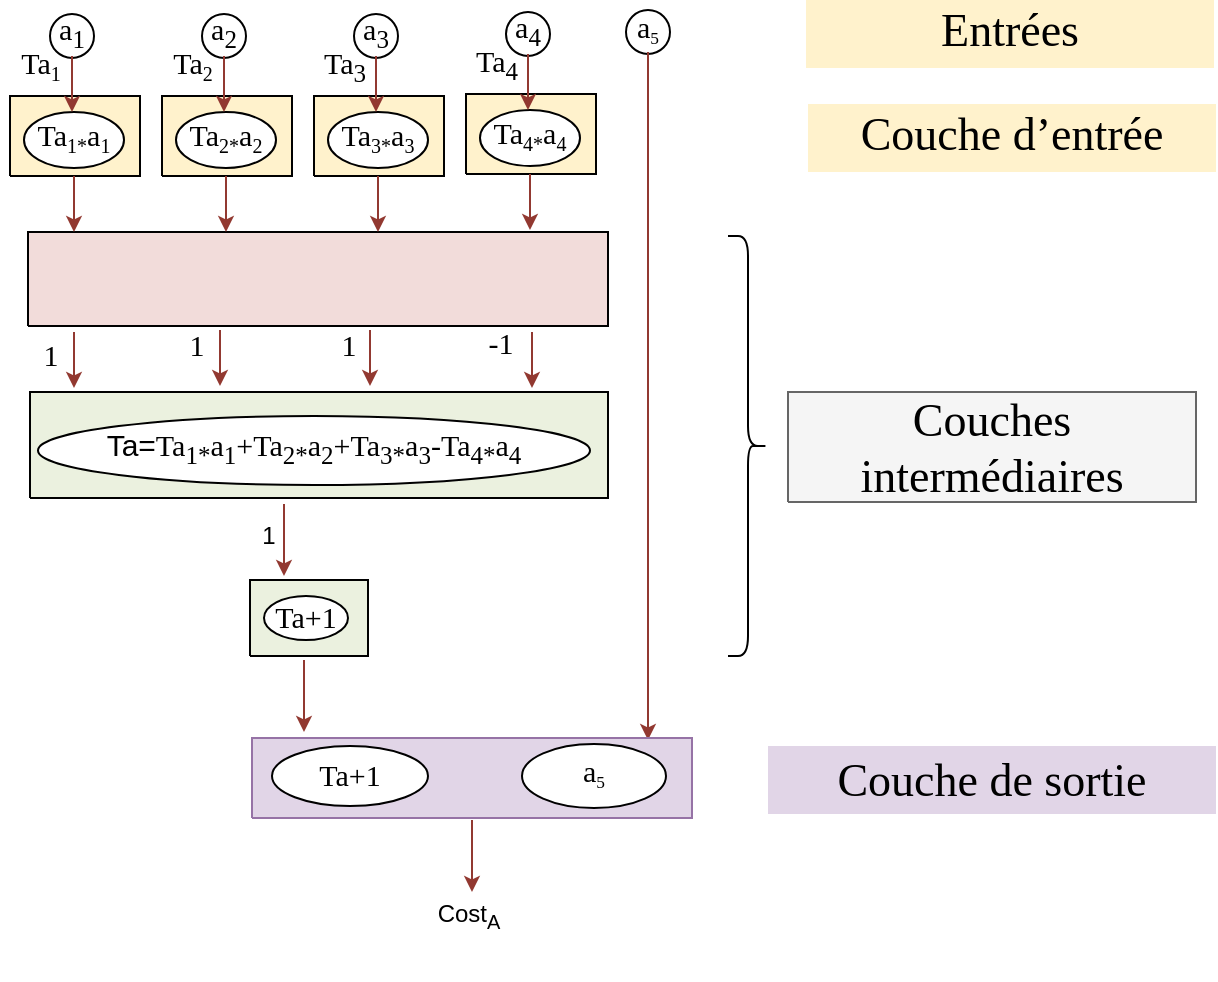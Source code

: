 <mxfile version="21.3.7" type="device">
  <diagram id="mfAIZObuWb4pPo2fC57u" name="Page-1">
    <mxGraphModel dx="2021" dy="734" grid="1" gridSize="10" guides="1" tooltips="1" connect="1" arrows="1" fold="1" page="1" pageScale="1" pageWidth="827" pageHeight="1169" math="0" shadow="0">
      <root>
        <mxCell id="0" />
        <mxCell id="1" parent="0" />
        <mxCell id="mNSO4RlF-kOP6vkyRG6A-1" style="vsdxID=197;fillColor=#EBF1DF;gradientColor=none;shape=stencil(nZBLDoAgDERP0z3SIyjew0SURgSD+Lu9kMZoXLhwN9O+tukAlrNpJg1SzDH4QW/URgNYgZTkjA4UkwJUgGXng+6DX1zLfmoymdXo17xh5zmRJ6Q42BWCfc2oJfdAr+Yv+AP9Cb7OJ3H/2JG1HNGz/84klThPVCc=);strokeColor=#000000;labelBackgroundColor=none;rounded=0;html=1;whiteSpace=wrap;" parent="1" vertex="1">
          <mxGeometry x="-29" y="878" width="289" height="53" as="geometry" />
        </mxCell>
        <mxCell id="mNSO4RlF-kOP6vkyRG6A-3" style="vsdxID=93;fillColor=#f2dcda;gradientColor=none;shape=stencil(nZBLDoAgDERP0z3SIyjew0SURgSD+Lu9kMZoXLhwN9O+tukAlrNpJg1SzDH4QW/URgNYgZTkjA4UkwJUgGXng+6DX1zLfmoymdXo17xh5zmRJ6Q42BWCfc2oJfdAr+Yv+AP9Cb7OJ3H/2JG1HNGz/84klThPVCc=);strokeColor=#000000;labelBackgroundColor=none;rounded=0;html=1;whiteSpace=wrap;" parent="1" vertex="1">
          <mxGeometry x="-30" y="798" width="290" height="47" as="geometry" />
        </mxCell>
        <mxCell id="mNSO4RlF-kOP6vkyRG6A-4" style="vsdxID=247;edgeStyle=none;startArrow=none;endArrow=classic;startSize=5;endSize=5;strokeColor=#923931;spacingTop=0;spacingBottom=0;spacingLeft=0;spacingRight=0;verticalAlign=middle;html=1;labelBackgroundColor=#ffffff;rounded=0;" parent="1" edge="1">
          <mxGeometry relative="1" as="geometry">
            <Array as="points" />
            <mxPoint x="98" y="934" as="sourcePoint" />
            <mxPoint x="98" y="970" as="targetPoint" />
          </mxGeometry>
        </mxCell>
        <mxCell id="mNSO4RlF-kOP6vkyRG6A-5" value="&lt;p style=&quot;margin: 0px ; text-indent: 0px ; direction: ltr ; font-size: 14px&quot;&gt;&lt;/p&gt;&lt;font style=&quot;font-size: 15px&quot;&gt;Ta=&lt;span style=&quot;font-family: &amp;#34;cambria math&amp;#34;&quot;&gt;Ta&lt;/span&gt;&lt;sub style=&quot;font-family: &amp;#34;cambria math&amp;#34;&quot;&gt;1&lt;/sub&gt;&lt;sub style=&quot;letter-spacing: 0px ; font-family: &amp;#34;cambria math&amp;#34;&quot;&gt;*&lt;/sub&gt;&lt;span style=&quot;letter-spacing: 0px ; font-family: &amp;#34;cambria math&amp;#34;&quot;&gt;a&lt;/span&gt;&lt;sub style=&quot;letter-spacing: 0px ; font-family: &amp;#34;cambria math&amp;#34;&quot;&gt;1&lt;/sub&gt;&lt;span style=&quot;letter-spacing: 0px ; font-family: &amp;#34;cambria math&amp;#34;&quot;&gt;+&lt;/span&gt;&lt;span style=&quot;font-family: &amp;#34;cambria math&amp;#34;&quot;&gt;Ta&lt;/span&gt;&lt;sub style=&quot;font-family: &amp;#34;cambria math&amp;#34;&quot;&gt;2&lt;/sub&gt;&lt;sub style=&quot;letter-spacing: 0px ; font-family: &amp;#34;cambria math&amp;#34;&quot;&gt;*&lt;/sub&gt;&lt;span style=&quot;letter-spacing: 0px ; font-family: &amp;#34;cambria math&amp;#34;&quot;&gt;a&lt;/span&gt;&lt;sub style=&quot;letter-spacing: 0px ; font-family: &amp;#34;cambria math&amp;#34;&quot;&gt;2&lt;/sub&gt;&lt;span style=&quot;letter-spacing: 0px ; font-family: &amp;#34;cambria math&amp;#34;&quot;&gt;+&lt;/span&gt;&lt;span style=&quot;font-family: &amp;#34;cambria math&amp;#34;&quot;&gt;Ta&lt;/span&gt;&lt;sub style=&quot;font-family: &amp;#34;cambria math&amp;#34;&quot;&gt;3&lt;/sub&gt;&lt;sub style=&quot;letter-spacing: 0px ; font-family: &amp;#34;cambria math&amp;#34;&quot;&gt;*&lt;/sub&gt;&lt;span style=&quot;letter-spacing: 0px ; font-family: &amp;#34;cambria math&amp;#34;&quot;&gt;a&lt;/span&gt;&lt;sub style=&quot;letter-spacing: 0px ; font-family: &amp;#34;cambria math&amp;#34;&quot;&gt;3&lt;/sub&gt;&lt;span style=&quot;letter-spacing: 0px ; font-family: &amp;#34;cambria math&amp;#34;&quot;&gt;-&lt;/span&gt;&lt;span style=&quot;font-family: &amp;#34;cambria math&amp;#34;&quot;&gt;Ta&lt;/span&gt;&lt;sub style=&quot;font-family: &amp;#34;cambria math&amp;#34;&quot;&gt;4&lt;/sub&gt;&lt;sub style=&quot;letter-spacing: 0px ; font-family: &amp;#34;cambria math&amp;#34;&quot;&gt;*&lt;/sub&gt;&lt;span style=&quot;letter-spacing: 0px ; font-family: &amp;#34;cambria math&amp;#34;&quot;&gt;a&lt;/span&gt;&lt;sub style=&quot;letter-spacing: 0px ; font-family: &amp;#34;cambria math&amp;#34;&quot;&gt;4&lt;/sub&gt;&lt;br&gt;&lt;/font&gt;" style="verticalAlign=middle;align=center;vsdxID=71;shape=stencil(vVHLDsIgEPwajiQI6RfU+h8bu22JCGRB2/69kG1iazx58DazM/vIjjBtmiCi0CplCjecbZ8nYc5Ca+snJJsLEqYTph0C4Ujh4XvmEaqzont41gkL96naodXKrGF6YSfQtUi0OXXDVlqPfJNP6usotUhYbJIUMmQb/GGrAxpRljVycDBuc1hKM2LclX8/7H9nFfB+82Cd45T2+mcspcSRmu4F);spacingTop=-3;spacingBottom=-1;spacingLeft=-3;spacingRight=-3;labelBackgroundColor=none;rounded=0;html=1;whiteSpace=wrap;" parent="1" vertex="1">
          <mxGeometry x="-25" y="890" width="276" height="34.5" as="geometry" />
        </mxCell>
        <mxCell id="mNSO4RlF-kOP6vkyRG6A-7" value="&lt;font style=&quot;font-family: calibri; color: rgb(0, 0, 0); direction: ltr; letter-spacing: 0px; line-height: 120%; opacity: 1;&quot;&gt;&lt;font style=&quot;font-size: 23px;&quot;&gt;Couche d’entrée&lt;/font&gt;&lt;br&gt;&lt;/font&gt;" style="verticalAlign=middle;align=center;vsdxID=192;fillColor=#FFF2CC;gradientColor=none;shape=stencil(nZBLDoAgDERP0z3SIyjew0SURgSD+Lu9kMZoXLhwN9O+tukAlrNpJg1SzDH4QW/URgNYgZTkjA4UkwJUgGXng+6DX1zLfmoymdXo17xh5zmRJ6Q42BWCfc2oJfdAr+Yv+AP9Cb7OJ3H/2JG1HNGz/84klThPVCc=);strokeColor=none;labelBackgroundColor=none;rounded=0;html=1;whiteSpace=wrap;" parent="1" vertex="1">
          <mxGeometry x="360" y="734" width="204" height="34" as="geometry" />
        </mxCell>
        <mxCell id="mNSO4RlF-kOP6vkyRG6A-11" style="vsdxID=85;fillColor=#fff2cc;gradientColor=none;shape=stencil(nZBLDoAgDERP0z3SIyjew0SURgSD+Lu9kMZoXLhwN9O+tukAlrNpJg1SzDH4QW/URgNYgZTkjA4UkwJUgGXng+6DX1zLfmoymdXo17xh5zmRJ6Q42BWCfc2oJfdAr+Yv+AP9Cb7OJ3H/2JG1HNGz/84klThPVCc=);strokeColor=#000000;labelBackgroundColor=none;rounded=0;html=1;whiteSpace=wrap;" parent="1" vertex="1">
          <mxGeometry x="-39" y="730" width="65" height="40" as="geometry" />
        </mxCell>
        <mxCell id="mNSO4RlF-kOP6vkyRG6A-12" style="vsdxID=102;edgeStyle=none;startArrow=none;endArrow=classic;startSize=5;endSize=5;strokeColor=#923931;spacingTop=0;spacingBottom=0;spacingLeft=0;spacingRight=0;verticalAlign=middle;html=1;labelBackgroundColor=#ffffff;rounded=0;" parent="1" edge="1">
          <mxGeometry relative="1" as="geometry">
            <Array as="points" />
            <mxPoint x="-7" y="770" as="sourcePoint" />
            <mxPoint x="-7" y="798" as="targetPoint" />
          </mxGeometry>
        </mxCell>
        <mxCell id="mNSO4RlF-kOP6vkyRG6A-13" value="&lt;span style=&quot;font-family: &amp;#34;cambria math&amp;#34; ; font-size: 15px&quot;&gt;Ta&lt;/span&gt;&lt;sub style=&quot;font-family: &amp;#34;cambria math&amp;#34;&quot;&gt;1&lt;/sub&gt;&lt;sub style=&quot;font-family: &amp;#34;cambria math&amp;#34; ; letter-spacing: 0px&quot;&gt;*&lt;/sub&gt;&lt;span style=&quot;font-family: &amp;#34;cambria math&amp;#34; ; font-size: 15px ; letter-spacing: 0px&quot;&gt;a&lt;/span&gt;&lt;sub style=&quot;font-family: &amp;#34;cambria math&amp;#34; ; letter-spacing: 0px&quot;&gt;1&lt;/sub&gt;&lt;sub style=&quot;font-family: &amp;#34;cambria math&amp;#34;&quot;&gt;&lt;br&gt;&lt;/sub&gt;" style="verticalAlign=middle;align=center;vsdxID=66;fillColor=#FFFFFF;gradientColor=none;shape=stencil(vVHLDsIgEPwajiQI6RfU+h8bu22JCGRB2/69kG1iazx58DazM/vIjjBtmiCi0CplCjecbZ8nYc5Ca+snJJsLEqYTph0C4Ujh4XvmEaqzont41gkL96naodXKrGF6YSfQtUi0OXXDVlqPfJNP6usotUhYbJIUMmQb/GGrAxpRljVycDBuc1hKM2LclX8/7H9nFfB+82Cd45T2+mcspcSRmu4F);spacingTop=-3;spacingBottom=-1;spacingLeft=-3;spacingRight=-3;labelBackgroundColor=none;rounded=0;html=1;whiteSpace=wrap;" parent="1" vertex="1">
          <mxGeometry x="-32" y="738" width="50" height="28" as="geometry" />
        </mxCell>
        <mxCell id="mNSO4RlF-kOP6vkyRG6A-14" value="&lt;p style=&quot;margin-left: 0 ; margin-right: 0 ; margin-top: 0px ; margin-bottom: 0px ; text-indent: 0 ; direction: ltr&quot;&gt;&lt;font style=&quot;font-family: &amp;#34;cambria math&amp;#34; ; color: rgb(0 , 0 , 0) ; direction: ltr ; letter-spacing: 0px ; line-height: 120% ; opacity: 1 ; font-size: 15px&quot;&gt;a&lt;sub&gt;1&lt;/sub&gt;&lt;/font&gt;&lt;/p&gt;" style="verticalAlign=middle;align=center;vsdxID=66;fillColor=#FFFFFF;gradientColor=none;shape=stencil(vVHLDsIgEPwajiQI6RfU+h8bu22JCGRB2/69kG1iazx58DazM/vIjjBtmiCi0CplCjecbZ8nYc5Ca+snJJsLEqYTph0C4Ujh4XvmEaqzont41gkL96naodXKrGF6YSfQtUi0OXXDVlqPfJNP6usotUhYbJIUMmQb/GGrAxpRljVycDBuc1hKM2LclX8/7H9nFfB+82Cd45T2+mcspcSRmu4F);spacingTop=-3;spacingBottom=-1;spacingLeft=-3;spacingRight=-3;labelBackgroundColor=none;rounded=0;html=1;whiteSpace=wrap;" parent="1" vertex="1">
          <mxGeometry x="-19" y="689" width="22" height="22" as="geometry" />
        </mxCell>
        <mxCell id="mNSO4RlF-kOP6vkyRG6A-15" style="vsdxID=102;edgeStyle=none;startArrow=none;endArrow=classic;startSize=5;endSize=5;strokeColor=#923931;spacingTop=0;spacingBottom=0;spacingLeft=0;spacingRight=0;verticalAlign=middle;html=1;labelBackgroundColor=#ffffff;rounded=0;" parent="1" edge="1">
          <mxGeometry relative="1" as="geometry">
            <Array as="points" />
            <mxPoint x="-8" y="710" as="sourcePoint" />
            <mxPoint x="-8" y="738" as="targetPoint" />
          </mxGeometry>
        </mxCell>
        <mxCell id="mNSO4RlF-kOP6vkyRG6A-16" value="&lt;span style=&quot;font-family: &amp;#34;cambria math&amp;#34; ; font-size: 15px&quot;&gt;Ta&lt;/span&gt;&lt;sub style=&quot;font-family: &amp;#34;cambria math&amp;#34;&quot;&gt;1&lt;/sub&gt;" style="text;html=1;align=center;verticalAlign=middle;resizable=0;points=[];autosize=1;strokeColor=none;" parent="1" vertex="1">
          <mxGeometry x="-44" y="705" width="40" height="20" as="geometry" />
        </mxCell>
        <mxCell id="mNSO4RlF-kOP6vkyRG6A-18" style="vsdxID=85;fillColor=#fff2cc;gradientColor=none;shape=stencil(nZBLDoAgDERP0z3SIyjew0SURgSD+Lu9kMZoXLhwN9O+tukAlrNpJg1SzDH4QW/URgNYgZTkjA4UkwJUgGXng+6DX1zLfmoymdXo17xh5zmRJ6Q42BWCfc2oJfdAr+Yv+AP9Cb7OJ3H/2JG1HNGz/84klThPVCc=);strokeColor=#000000;labelBackgroundColor=none;rounded=0;html=1;whiteSpace=wrap;" parent="1" vertex="1">
          <mxGeometry x="37" y="730" width="65" height="40" as="geometry" />
        </mxCell>
        <mxCell id="mNSO4RlF-kOP6vkyRG6A-19" style="vsdxID=102;edgeStyle=none;startArrow=none;endArrow=classic;startSize=5;endSize=5;strokeColor=#923931;spacingTop=0;spacingBottom=0;spacingLeft=0;spacingRight=0;verticalAlign=middle;html=1;labelBackgroundColor=#ffffff;rounded=0;" parent="1" edge="1">
          <mxGeometry relative="1" as="geometry">
            <Array as="points" />
            <mxPoint x="69" y="770" as="sourcePoint" />
            <mxPoint x="69" y="798" as="targetPoint" />
          </mxGeometry>
        </mxCell>
        <mxCell id="mNSO4RlF-kOP6vkyRG6A-20" value="&lt;span style=&quot;font-family: &amp;#34;cambria math&amp;#34; ; font-size: 15px&quot;&gt;Ta&lt;/span&gt;&lt;sub style=&quot;font-family: &amp;#34;cambria math&amp;#34;&quot;&gt;2&lt;/sub&gt;&lt;sub style=&quot;font-family: &amp;#34;cambria math&amp;#34; ; letter-spacing: 0px&quot;&gt;*&lt;/sub&gt;&lt;span style=&quot;font-family: &amp;#34;cambria math&amp;#34; ; font-size: 15px ; letter-spacing: 0px&quot;&gt;a&lt;/span&gt;&lt;sub style=&quot;font-family: &amp;#34;cambria math&amp;#34; ; letter-spacing: 0px&quot;&gt;2&lt;/sub&gt;&lt;sub style=&quot;font-family: &amp;#34;cambria math&amp;#34;&quot;&gt;&lt;br&gt;&lt;/sub&gt;" style="verticalAlign=middle;align=center;vsdxID=66;fillColor=#FFFFFF;gradientColor=none;shape=stencil(vVHLDsIgEPwajiQI6RfU+h8bu22JCGRB2/69kG1iazx58DazM/vIjjBtmiCi0CplCjecbZ8nYc5Ca+snJJsLEqYTph0C4Ujh4XvmEaqzont41gkL96naodXKrGF6YSfQtUi0OXXDVlqPfJNP6usotUhYbJIUMmQb/GGrAxpRljVycDBuc1hKM2LclX8/7H9nFfB+82Cd45T2+mcspcSRmu4F);spacingTop=-3;spacingBottom=-1;spacingLeft=-3;spacingRight=-3;labelBackgroundColor=none;rounded=0;html=1;whiteSpace=wrap;" parent="1" vertex="1">
          <mxGeometry x="44" y="738" width="50" height="28" as="geometry" />
        </mxCell>
        <mxCell id="mNSO4RlF-kOP6vkyRG6A-21" value="&lt;p style=&quot;margin-left: 0 ; margin-right: 0 ; margin-top: 0px ; margin-bottom: 0px ; text-indent: 0 ; direction: ltr&quot;&gt;&lt;font style=&quot;font-size: 15px ; font-family: &amp;#34;cambria math&amp;#34; ; color: #000000 ; direction: ltr ; letter-spacing: 0px ; line-height: 120% ; opacity: 1&quot;&gt;a&lt;sub&gt;2&lt;/sub&gt;&lt;/font&gt;&lt;/p&gt;" style="verticalAlign=middle;align=center;vsdxID=66;fillColor=#FFFFFF;gradientColor=none;shape=stencil(vVHLDsIgEPwajiQI6RfU+h8bu22JCGRB2/69kG1iazx58DazM/vIjjBtmiCi0CplCjecbZ8nYc5Ca+snJJsLEqYTph0C4Ujh4XvmEaqzont41gkL96naodXKrGF6YSfQtUi0OXXDVlqPfJNP6usotUhYbJIUMmQb/GGrAxpRljVycDBuc1hKM2LclX8/7H9nFfB+82Cd45T2+mcspcSRmu4F);spacingTop=-3;spacingBottom=-1;spacingLeft=-3;spacingRight=-3;labelBackgroundColor=none;rounded=0;html=1;whiteSpace=wrap;" parent="1" vertex="1">
          <mxGeometry x="57" y="689" width="22" height="22" as="geometry" />
        </mxCell>
        <mxCell id="mNSO4RlF-kOP6vkyRG6A-22" style="vsdxID=102;edgeStyle=none;startArrow=none;endArrow=classic;startSize=5;endSize=5;strokeColor=#923931;spacingTop=0;spacingBottom=0;spacingLeft=0;spacingRight=0;verticalAlign=middle;html=1;labelBackgroundColor=#ffffff;rounded=0;" parent="1" edge="1">
          <mxGeometry relative="1" as="geometry">
            <Array as="points" />
            <mxPoint x="68" y="710" as="sourcePoint" />
            <mxPoint x="68" y="738" as="targetPoint" />
          </mxGeometry>
        </mxCell>
        <mxCell id="mNSO4RlF-kOP6vkyRG6A-23" value="&lt;span style=&quot;font-family: &amp;#34;cambria math&amp;#34; ; font-size: 15px&quot;&gt;Ta&lt;/span&gt;&lt;sub style=&quot;font-family: &amp;#34;cambria math&amp;#34;&quot;&gt;2&lt;/sub&gt;" style="text;html=1;align=center;verticalAlign=middle;resizable=0;points=[];autosize=1;strokeColor=none;" parent="1" vertex="1">
          <mxGeometry x="32" y="705" width="40" height="20" as="geometry" />
        </mxCell>
        <mxCell id="mNSO4RlF-kOP6vkyRG6A-24" style="vsdxID=85;fillColor=#fff2cc;gradientColor=none;shape=stencil(nZBLDoAgDERP0z3SIyjew0SURgSD+Lu9kMZoXLhwN9O+tukAlrNpJg1SzDH4QW/URgNYgZTkjA4UkwJUgGXng+6DX1zLfmoymdXo17xh5zmRJ6Q42BWCfc2oJfdAr+Yv+AP9Cb7OJ3H/2JG1HNGz/84klThPVCc=);strokeColor=#000000;labelBackgroundColor=none;rounded=0;html=1;whiteSpace=wrap;" parent="1" vertex="1">
          <mxGeometry x="113" y="730" width="65" height="40" as="geometry" />
        </mxCell>
        <mxCell id="mNSO4RlF-kOP6vkyRG6A-25" style="vsdxID=102;edgeStyle=none;startArrow=none;endArrow=classic;startSize=5;endSize=5;strokeColor=#923931;spacingTop=0;spacingBottom=0;spacingLeft=0;spacingRight=0;verticalAlign=middle;html=1;labelBackgroundColor=#ffffff;rounded=0;" parent="1" edge="1">
          <mxGeometry relative="1" as="geometry">
            <Array as="points" />
            <mxPoint x="145" y="770" as="sourcePoint" />
            <mxPoint x="145" y="798" as="targetPoint" />
          </mxGeometry>
        </mxCell>
        <mxCell id="mNSO4RlF-kOP6vkyRG6A-26" value="&lt;span style=&quot;font-family: &amp;#34;cambria math&amp;#34; ; font-size: 15px&quot;&gt;Ta&lt;/span&gt;&lt;sub style=&quot;font-family: &amp;#34;cambria math&amp;#34;&quot;&gt;3&lt;/sub&gt;&lt;sub style=&quot;font-family: &amp;#34;cambria math&amp;#34; ; letter-spacing: 0px&quot;&gt;*&lt;/sub&gt;&lt;span style=&quot;font-family: &amp;#34;cambria math&amp;#34; ; font-size: 15px ; letter-spacing: 0px&quot;&gt;a&lt;/span&gt;&lt;sub style=&quot;font-family: &amp;#34;cambria math&amp;#34; ; letter-spacing: 0px&quot;&gt;3&lt;/sub&gt;&lt;sub style=&quot;font-family: &amp;#34;cambria math&amp;#34;&quot;&gt;&lt;br&gt;&lt;/sub&gt;" style="verticalAlign=middle;align=center;vsdxID=66;fillColor=#FFFFFF;gradientColor=none;shape=stencil(vVHLDsIgEPwajiQI6RfU+h8bu22JCGRB2/69kG1iazx58DazM/vIjjBtmiCi0CplCjecbZ8nYc5Ca+snJJsLEqYTph0C4Ujh4XvmEaqzont41gkL96naodXKrGF6YSfQtUi0OXXDVlqPfJNP6usotUhYbJIUMmQb/GGrAxpRljVycDBuc1hKM2LclX8/7H9nFfB+82Cd45T2+mcspcSRmu4F);spacingTop=-3;spacingBottom=-1;spacingLeft=-3;spacingRight=-3;labelBackgroundColor=none;rounded=0;html=1;whiteSpace=wrap;" parent="1" vertex="1">
          <mxGeometry x="120" y="738" width="50" height="28" as="geometry" />
        </mxCell>
        <mxCell id="mNSO4RlF-kOP6vkyRG6A-27" value="&lt;p style=&quot;margin-left: 0 ; margin-right: 0 ; margin-top: 0px ; margin-bottom: 0px ; text-indent: 0 ; direction: ltr&quot;&gt;&lt;font style=&quot;font-size: 15px ; font-family: &amp;#34;cambria math&amp;#34; ; color: #000000 ; direction: ltr ; letter-spacing: 0px ; line-height: 120% ; opacity: 1&quot;&gt;a&lt;sub&gt;3&lt;/sub&gt;&lt;/font&gt;&lt;/p&gt;" style="verticalAlign=middle;align=center;vsdxID=66;fillColor=#FFFFFF;gradientColor=none;shape=stencil(vVHLDsIgEPwajiQI6RfU+h8bu22JCGRB2/69kG1iazx58DazM/vIjjBtmiCi0CplCjecbZ8nYc5Ca+snJJsLEqYTph0C4Ujh4XvmEaqzont41gkL96naodXKrGF6YSfQtUi0OXXDVlqPfJNP6usotUhYbJIUMmQb/GGrAxpRljVycDBuc1hKM2LclX8/7H9nFfB+82Cd45T2+mcspcSRmu4F);spacingTop=-3;spacingBottom=-1;spacingLeft=-3;spacingRight=-3;labelBackgroundColor=none;rounded=0;html=1;whiteSpace=wrap;" parent="1" vertex="1">
          <mxGeometry x="133" y="689" width="22" height="22" as="geometry" />
        </mxCell>
        <mxCell id="mNSO4RlF-kOP6vkyRG6A-28" style="vsdxID=102;edgeStyle=none;startArrow=none;endArrow=classic;startSize=5;endSize=5;strokeColor=#923931;spacingTop=0;spacingBottom=0;spacingLeft=0;spacingRight=0;verticalAlign=middle;html=1;labelBackgroundColor=#ffffff;rounded=0;" parent="1" edge="1">
          <mxGeometry relative="1" as="geometry">
            <Array as="points" />
            <mxPoint x="144" y="710" as="sourcePoint" />
            <mxPoint x="144" y="738" as="targetPoint" />
          </mxGeometry>
        </mxCell>
        <mxCell id="mNSO4RlF-kOP6vkyRG6A-29" value="&lt;font face=&quot;cambria math&quot;&gt;&lt;span style=&quot;font-size: 15px&quot;&gt;Ta&lt;sub&gt;3&lt;/sub&gt;&lt;/span&gt;&lt;/font&gt;" style="text;html=1;align=center;verticalAlign=middle;resizable=0;points=[];autosize=1;strokeColor=none;" parent="1" vertex="1">
          <mxGeometry x="108" y="705" width="40" height="20" as="geometry" />
        </mxCell>
        <mxCell id="mNSO4RlF-kOP6vkyRG6A-30" style="vsdxID=85;fillColor=#fff2cc;gradientColor=none;shape=stencil(nZBLDoAgDERP0z3SIyjew0SURgSD+Lu9kMZoXLhwN9O+tukAlrNpJg1SzDH4QW/URgNYgZTkjA4UkwJUgGXng+6DX1zLfmoymdXo17xh5zmRJ6Q42BWCfc2oJfdAr+Yv+AP9Cb7OJ3H/2JG1HNGz/84klThPVCc=);strokeColor=#000000;labelBackgroundColor=none;rounded=0;html=1;whiteSpace=wrap;" parent="1" vertex="1">
          <mxGeometry x="189" y="729" width="65" height="40" as="geometry" />
        </mxCell>
        <mxCell id="mNSO4RlF-kOP6vkyRG6A-31" style="vsdxID=102;edgeStyle=none;startArrow=none;endArrow=classic;startSize=5;endSize=5;strokeColor=#923931;spacingTop=0;spacingBottom=0;spacingLeft=0;spacingRight=0;verticalAlign=middle;html=1;labelBackgroundColor=#ffffff;rounded=0;" parent="1" edge="1">
          <mxGeometry relative="1" as="geometry">
            <Array as="points" />
            <mxPoint x="221" y="769" as="sourcePoint" />
            <mxPoint x="221" y="797" as="targetPoint" />
          </mxGeometry>
        </mxCell>
        <mxCell id="mNSO4RlF-kOP6vkyRG6A-32" value="&lt;span style=&quot;font-family: &amp;#34;cambria math&amp;#34; ; font-size: 15px&quot;&gt;Ta&lt;/span&gt;&lt;sub style=&quot;font-family: &amp;#34;cambria math&amp;#34;&quot;&gt;4&lt;/sub&gt;&lt;sub style=&quot;font-family: &amp;#34;cambria math&amp;#34; ; letter-spacing: 0px&quot;&gt;*&lt;/sub&gt;&lt;span style=&quot;font-family: &amp;#34;cambria math&amp;#34; ; font-size: 15px ; letter-spacing: 0px&quot;&gt;a&lt;/span&gt;&lt;sub style=&quot;font-family: &amp;#34;cambria math&amp;#34; ; letter-spacing: 0px&quot;&gt;4&lt;/sub&gt;&lt;sub style=&quot;font-family: &amp;#34;cambria math&amp;#34;&quot;&gt;&lt;br&gt;&lt;/sub&gt;" style="verticalAlign=middle;align=center;vsdxID=66;fillColor=#FFFFFF;gradientColor=none;shape=stencil(vVHLDsIgEPwajiQI6RfU+h8bu22JCGRB2/69kG1iazx58DazM/vIjjBtmiCi0CplCjecbZ8nYc5Ca+snJJsLEqYTph0C4Ujh4XvmEaqzont41gkL96naodXKrGF6YSfQtUi0OXXDVlqPfJNP6usotUhYbJIUMmQb/GGrAxpRljVycDBuc1hKM2LclX8/7H9nFfB+82Cd45T2+mcspcSRmu4F);spacingTop=-3;spacingBottom=-1;spacingLeft=-3;spacingRight=-3;labelBackgroundColor=none;rounded=0;html=1;whiteSpace=wrap;" parent="1" vertex="1">
          <mxGeometry x="196" y="737" width="50" height="28" as="geometry" />
        </mxCell>
        <mxCell id="mNSO4RlF-kOP6vkyRG6A-33" value="&lt;p style=&quot;margin-left: 0 ; margin-right: 0 ; margin-top: 0px ; margin-bottom: 0px ; text-indent: 0 ; direction: ltr&quot;&gt;&lt;font style=&quot;font-size: 15px ; font-family: &amp;#34;cambria math&amp;#34; ; color: #000000 ; direction: ltr ; letter-spacing: 0px ; line-height: 120% ; opacity: 1&quot;&gt;a&lt;sub&gt;4&lt;/sub&gt;&lt;/font&gt;&lt;/p&gt;" style="verticalAlign=middle;align=center;vsdxID=66;fillColor=#FFFFFF;gradientColor=none;shape=stencil(vVHLDsIgEPwajiQI6RfU+h8bu22JCGRB2/69kG1iazx58DazM/vIjjBtmiCi0CplCjecbZ8nYc5Ca+snJJsLEqYTph0C4Ujh4XvmEaqzont41gkL96naodXKrGF6YSfQtUi0OXXDVlqPfJNP6usotUhYbJIUMmQb/GGrAxpRljVycDBuc1hKM2LclX8/7H9nFfB+82Cd45T2+mcspcSRmu4F);spacingTop=-3;spacingBottom=-1;spacingLeft=-3;spacingRight=-3;labelBackgroundColor=none;rounded=0;html=1;whiteSpace=wrap;" parent="1" vertex="1">
          <mxGeometry x="209" y="688" width="22" height="22" as="geometry" />
        </mxCell>
        <mxCell id="mNSO4RlF-kOP6vkyRG6A-34" style="vsdxID=102;edgeStyle=none;startArrow=none;endArrow=classic;startSize=5;endSize=5;strokeColor=#923931;spacingTop=0;spacingBottom=0;spacingLeft=0;spacingRight=0;verticalAlign=middle;html=1;labelBackgroundColor=#ffffff;rounded=0;" parent="1" edge="1">
          <mxGeometry relative="1" as="geometry">
            <Array as="points" />
            <mxPoint x="220" y="709" as="sourcePoint" />
            <mxPoint x="220" y="737" as="targetPoint" />
          </mxGeometry>
        </mxCell>
        <mxCell id="mNSO4RlF-kOP6vkyRG6A-35" value="&lt;font face=&quot;cambria math&quot;&gt;&lt;span style=&quot;font-size: 15px&quot;&gt;Ta&lt;sub&gt;4&lt;/sub&gt;&lt;/span&gt;&lt;/font&gt;" style="text;html=1;align=center;verticalAlign=middle;resizable=0;points=[];autosize=1;strokeColor=none;" parent="1" vertex="1">
          <mxGeometry x="184" y="704" width="40" height="20" as="geometry" />
        </mxCell>
        <mxCell id="mNSO4RlF-kOP6vkyRG6A-57" value="&lt;p style=&quot;margin-left: 0 ; margin-right: 0 ; margin-top: 0px ; margin-bottom: 0px ; text-indent: 0 ; direction: ltr&quot;&gt;&lt;font style=&quot;font-size: 15px ; font-family: &amp;#34;cambria math&amp;#34; ; color: #000000 ; direction: ltr ; letter-spacing: 0px ; line-height: 120% ; opacity: 1&quot;&gt;a&lt;/font&gt;&lt;font style=&quot;font-family: &amp;#34;cambria math&amp;#34; ; color: rgb(0 , 0 , 0) ; direction: ltr ; letter-spacing: 0px ; line-height: 120% ; opacity: 1 ; font-size: 10.417px&quot;&gt;&lt;sub&gt;5&lt;/sub&gt;&lt;/font&gt;&lt;/p&gt;" style="verticalAlign=middle;align=center;vsdxID=66;fillColor=#FFFFFF;gradientColor=none;shape=stencil(vVHLDsIgEPwajiQI6RfU+h8bu22JCGRB2/69kG1iazx58DazM/vIjjBtmiCi0CplCjecbZ8nYc5Ca+snJJsLEqYTph0C4Ujh4XvmEaqzont41gkL96naodXKrGF6YSfQtUi0OXXDVlqPfJNP6usotUhYbJIUMmQb/GGrAxpRljVycDBuc1hKM2LclX8/7H9nFfB+82Cd45T2+mcspcSRmu4F);spacingTop=-3;spacingBottom=-1;spacingLeft=-3;spacingRight=-3;labelBackgroundColor=none;rounded=0;html=1;whiteSpace=wrap;" parent="1" vertex="1">
          <mxGeometry x="269" y="687" width="22" height="22" as="geometry" />
        </mxCell>
        <mxCell id="mNSO4RlF-kOP6vkyRG6A-58" style="vsdxID=102;edgeStyle=none;startArrow=none;endArrow=classic;startSize=5;endSize=5;strokeColor=#923931;spacingTop=0;spacingBottom=0;spacingLeft=0;spacingRight=0;verticalAlign=middle;html=1;labelBackgroundColor=#ffffff;rounded=0;entryX=0.9;entryY=0.025;entryDx=0;entryDy=0;entryPerimeter=0;" parent="1" target="mNSO4RlF-kOP6vkyRG6A-94" edge="1">
          <mxGeometry relative="1" as="geometry">
            <Array as="points" />
            <mxPoint x="280" y="708" as="sourcePoint" />
            <mxPoint x="280" y="736" as="targetPoint" />
          </mxGeometry>
        </mxCell>
        <mxCell id="mNSO4RlF-kOP6vkyRG6A-61" value="&lt;font style=&quot;font-size: 15px&quot;&gt;&lt;br&gt;&lt;/font&gt;" style="text;html=1;align=center;verticalAlign=middle;resizable=0;points=[];autosize=1;strokeColor=none;" parent="1" vertex="1">
          <mxGeometry x="-14" y="1152" width="20" height="20" as="geometry" />
        </mxCell>
        <mxCell id="mNSO4RlF-kOP6vkyRG6A-62" value="&lt;font face=&quot;cambria math&quot;&gt;&lt;span style=&quot;font-size: 15px&quot;&gt;1&lt;/span&gt;&lt;/font&gt;" style="text;html=1;align=center;verticalAlign=middle;resizable=0;points=[];autosize=1;strokeColor=none;" parent="1" vertex="1">
          <mxGeometry x="-29" y="849" width="20" height="20" as="geometry" />
        </mxCell>
        <mxCell id="mNSO4RlF-kOP6vkyRG6A-63" value="&lt;font face=&quot;cambria math&quot;&gt;&lt;span style=&quot;font-size: 15px&quot;&gt;1&lt;/span&gt;&lt;/font&gt;" style="text;html=1;align=center;verticalAlign=middle;resizable=0;points=[];autosize=1;strokeColor=none;" parent="1" vertex="1">
          <mxGeometry x="44" y="844" width="20" height="20" as="geometry" />
        </mxCell>
        <mxCell id="mNSO4RlF-kOP6vkyRG6A-64" value="&lt;span style=&quot;font-family: &amp;#34;cambria math&amp;#34; ; font-size: 15px&quot;&gt;1&lt;/span&gt;" style="text;html=1;align=center;verticalAlign=middle;resizable=0;points=[];autosize=1;strokeColor=none;" parent="1" vertex="1">
          <mxGeometry x="120" y="844" width="20" height="20" as="geometry" />
        </mxCell>
        <mxCell id="mNSO4RlF-kOP6vkyRG6A-65" style="vsdxID=102;edgeStyle=none;startArrow=none;endArrow=classic;startSize=5;endSize=5;strokeColor=#923931;spacingTop=0;spacingBottom=0;spacingLeft=0;spacingRight=0;verticalAlign=middle;html=1;labelBackgroundColor=#ffffff;rounded=0;" parent="1" edge="1">
          <mxGeometry relative="1" as="geometry">
            <Array as="points" />
            <mxPoint x="222" y="848" as="sourcePoint" />
            <mxPoint x="222" y="876" as="targetPoint" />
          </mxGeometry>
        </mxCell>
        <mxCell id="mNSO4RlF-kOP6vkyRG6A-66" value="&lt;font face=&quot;cambria math&quot;&gt;&lt;span style=&quot;font-size: 15px&quot;&gt;-1&lt;/span&gt;&lt;/font&gt;" style="text;html=1;align=center;verticalAlign=middle;resizable=0;points=[];autosize=1;strokeColor=none;" parent="1" vertex="1">
          <mxGeometry x="191" y="843" width="30" height="20" as="geometry" />
        </mxCell>
        <mxCell id="mNSO4RlF-kOP6vkyRG6A-75" style="vsdxID=102;edgeStyle=none;startArrow=none;endArrow=classic;startSize=5;endSize=5;strokeColor=#923931;spacingTop=0;spacingBottom=0;spacingLeft=0;spacingRight=0;verticalAlign=middle;html=1;labelBackgroundColor=#ffffff;rounded=0;" parent="1" edge="1">
          <mxGeometry relative="1" as="geometry">
            <Array as="points" />
            <mxPoint x="141" y="847" as="sourcePoint" />
            <mxPoint x="141" y="875" as="targetPoint" />
          </mxGeometry>
        </mxCell>
        <mxCell id="mNSO4RlF-kOP6vkyRG6A-76" style="vsdxID=102;edgeStyle=none;startArrow=none;endArrow=classic;startSize=5;endSize=5;strokeColor=#923931;spacingTop=0;spacingBottom=0;spacingLeft=0;spacingRight=0;verticalAlign=middle;html=1;labelBackgroundColor=#ffffff;rounded=0;" parent="1" edge="1">
          <mxGeometry relative="1" as="geometry">
            <Array as="points" />
            <mxPoint x="66" y="847" as="sourcePoint" />
            <mxPoint x="66" y="875" as="targetPoint" />
          </mxGeometry>
        </mxCell>
        <mxCell id="mNSO4RlF-kOP6vkyRG6A-77" style="vsdxID=102;edgeStyle=none;startArrow=none;endArrow=classic;startSize=5;endSize=5;strokeColor=#923931;spacingTop=0;spacingBottom=0;spacingLeft=0;spacingRight=0;verticalAlign=middle;html=1;labelBackgroundColor=#ffffff;rounded=0;" parent="1" edge="1">
          <mxGeometry relative="1" as="geometry">
            <Array as="points" />
            <mxPoint x="-7" y="848" as="sourcePoint" />
            <mxPoint x="-7" y="876" as="targetPoint" />
          </mxGeometry>
        </mxCell>
        <mxCell id="mNSO4RlF-kOP6vkyRG6A-79" style="vsdxID=197;fillColor=#EBF1DF;gradientColor=none;shape=stencil(nZBLDoAgDERP0z3SIyjew0SURgSD+Lu9kMZoXLhwN9O+tukAlrNpJg1SzDH4QW/URgNYgZTkjA4UkwJUgGXng+6DX1zLfmoymdXo17xh5zmRJ6Q42BWCfc2oJfdAr+Yv+AP9Cb7OJ3H/2JG1HNGz/84klThPVCc=);strokeColor=#000000;labelBackgroundColor=none;rounded=0;html=1;whiteSpace=wrap;" parent="1" vertex="1">
          <mxGeometry x="81" y="972" width="59" height="38" as="geometry" />
        </mxCell>
        <mxCell id="mNSO4RlF-kOP6vkyRG6A-83" style="vsdxID=247;edgeStyle=none;startArrow=none;endArrow=classic;startSize=5;endSize=5;strokeColor=#923931;spacingTop=0;spacingBottom=0;spacingLeft=0;spacingRight=0;verticalAlign=middle;html=1;labelBackgroundColor=#ffffff;rounded=0;" parent="1" edge="1">
          <mxGeometry relative="1" as="geometry">
            <Array as="points" />
            <mxPoint x="108" y="1012" as="sourcePoint" />
            <mxPoint x="108" y="1048" as="targetPoint" />
          </mxGeometry>
        </mxCell>
        <mxCell id="mNSO4RlF-kOP6vkyRG6A-94" style="vsdxID=197;fillColor=#e1d5e7;shape=stencil(nZBLDoAgDERP0z3SIyjew0SURgSD+Lu9kMZoXLhwN9O+tukAlrNpJg1SzDH4QW/URgNYgZTkjA4UkwJUgGXng+6DX1zLfmoymdXo17xh5zmRJ6Q42BWCfc2oJfdAr+Yv+AP9Cb7OJ3H/2JG1HNGz/84klThPVCc=);strokeColor=#9673a6;labelBackgroundColor=none;rounded=0;html=1;whiteSpace=wrap;" parent="1" vertex="1">
          <mxGeometry x="82" y="1051" width="220" height="40" as="geometry" />
        </mxCell>
        <mxCell id="mNSO4RlF-kOP6vkyRG6A-95" value="&lt;p style=&quot;margin-left: 0 ; margin-right: 0 ; margin-top: 0px ; margin-bottom: 0px ; text-indent: 0 ; direction: ltr&quot;&gt;&lt;font style=&quot;font-family: calibri; color: rgb(0, 0, 0); direction: ltr; letter-spacing: 0px; line-height: 120%; opacity: 1; font-size: 23px;&quot;&gt;Couche de sortie&lt;/font&gt;&lt;font style=&quot;font-size: 14px ; font-family: &amp;quot;themed&amp;quot; ; color: #000000 ; direction: ltr ; letter-spacing: 0px ; line-height: 120% ; opacity: 1&quot;&gt;&lt;br&gt;&lt;/font&gt;&lt;/p&gt;" style="verticalAlign=middle;align=center;vsdxID=200;fillColor=#e1d5e7;shape=stencil(nZBLDoAgDERP0z3SIyjew0SURgSD+Lu9kMZoXLhwN9O+tukAlrNpJg1SzDH4QW/URgNYgZTkjA4UkwJUgGXng+6DX1zLfmoymdXo17xh5zmRJ6Q42BWCfc2oJfdAr+Yv+AP9Cb7OJ3H/2JG1HNGz/84klThPVCc=);strokeColor=none;labelBackgroundColor=none;rounded=0;html=1;whiteSpace=wrap;" parent="1" vertex="1">
          <mxGeometry x="340" y="1055" width="224" height="34" as="geometry" />
        </mxCell>
        <mxCell id="mNSO4RlF-kOP6vkyRG6A-96" style="vsdxID=247;edgeStyle=none;startArrow=none;endArrow=classic;startSize=5;endSize=5;strokeColor=#923931;spacingTop=0;spacingBottom=0;spacingLeft=0;spacingRight=0;verticalAlign=middle;html=1;labelBackgroundColor=#ffffff;rounded=0;" parent="1" edge="1">
          <mxGeometry relative="1" as="geometry">
            <Array as="points" />
            <mxPoint x="192" y="1092" as="sourcePoint" />
            <mxPoint x="192" y="1128" as="targetPoint" />
          </mxGeometry>
        </mxCell>
        <mxCell id="mNSO4RlF-kOP6vkyRG6A-109" value="&lt;p style=&quot;margin-left: 0 ; margin-right: 0 ; margin-top: 0px ; margin-bottom: 0px ; text-indent: 0 ; direction: ltr&quot;&gt;&lt;font face=&quot;cambria math&quot;&gt;&lt;span style=&quot;font-size: 15px&quot;&gt;Ta+1&lt;/span&gt;&lt;/font&gt;&lt;/p&gt;" style="verticalAlign=middle;align=center;vsdxID=66;fillColor=#FFFFFF;gradientColor=none;shape=stencil(vVHLDsIgEPwajiQI6RfU+h8bu22JCGRB2/69kG1iazx58DazM/vIjjBtmiCi0CplCjecbZ8nYc5Ca+snJJsLEqYTph0C4Ujh4XvmEaqzont41gkL96naodXKrGF6YSfQtUi0OXXDVlqPfJNP6usotUhYbJIUMmQb/GGrAxpRljVycDBuc1hKM2LclX8/7H9nFfB+82Cd45T2+mcspcSRmu4F);spacingTop=-3;spacingBottom=-1;spacingLeft=-3;spacingRight=-3;labelBackgroundColor=none;rounded=0;html=1;whiteSpace=wrap;" parent="1" vertex="1">
          <mxGeometry x="88" y="980" width="42" height="22" as="geometry" />
        </mxCell>
        <mxCell id="mNSO4RlF-kOP6vkyRG6A-111" value="&lt;p style=&quot;margin-left: 0 ; margin-right: 0 ; margin-top: 0px ; margin-bottom: 0px ; text-indent: 0 ; direction: ltr&quot;&gt;&lt;/p&gt;&lt;p style=&quot;margin: 0px ; direction: ltr&quot;&gt;&lt;span style=&quot;font-family: &amp;#34;cambria math&amp;#34; ; font-size: 15px&quot;&gt;Ta+1&lt;/span&gt;&lt;br&gt;&lt;/p&gt;&lt;font face=&quot;cambria math&quot;&gt;&lt;/font&gt;" style="verticalAlign=middle;align=center;vsdxID=66;fillColor=#FFFFFF;gradientColor=none;shape=stencil(vVHLDsIgEPwajiQI6RfU+h8bu22JCGRB2/69kG1iazx58DazM/vIjjBtmiCi0CplCjecbZ8nYc5Ca+snJJsLEqYTph0C4Ujh4XvmEaqzont41gkL96naodXKrGF6YSfQtUi0OXXDVlqPfJNP6usotUhYbJIUMmQb/GGrAxpRljVycDBuc1hKM2LclX8/7H9nFfB+82Cd45T2+mcspcSRmu4F);spacingTop=-3;spacingBottom=-1;spacingLeft=-3;spacingRight=-3;labelBackgroundColor=none;rounded=0;html=1;whiteSpace=wrap;" parent="1" vertex="1">
          <mxGeometry x="92" y="1055" width="78" height="30" as="geometry" />
        </mxCell>
        <mxCell id="mNSO4RlF-kOP6vkyRG6A-112" value="&lt;p style=&quot;margin-left: 0 ; margin-right: 0 ; margin-top: 0px ; margin-bottom: 0px ; text-indent: 0 ; direction: ltr&quot;&gt;&lt;font style=&quot;letter-spacing: 0px ; font-size: 15px ; font-family: &amp;#34;cambria math&amp;#34; ; direction: ltr ; line-height: 18px ; opacity: 1&quot;&gt;a&lt;/font&gt;&lt;font style=&quot;letter-spacing: 0px ; font-family: &amp;#34;cambria math&amp;#34; ; direction: ltr ; line-height: 12.5px ; opacity: 1 ; font-size: 10.417px&quot;&gt;&lt;sub&gt;5&lt;/sub&gt;&lt;/font&gt;&lt;br&gt;&lt;/p&gt;" style="verticalAlign=middle;align=center;vsdxID=66;fillColor=#FFFFFF;gradientColor=none;shape=stencil(vVHLDsIgEPwajiQI6RfU+h8bu22JCGRB2/69kG1iazx58DazM/vIjjBtmiCi0CplCjecbZ8nYc5Ca+snJJsLEqYTph0C4Ujh4XvmEaqzont41gkL96naodXKrGF6YSfQtUi0OXXDVlqPfJNP6usotUhYbJIUMmQb/GGrAxpRljVycDBuc1hKM2LclX8/7H9nFfB+82Cd45T2+mcspcSRmu4F);spacingTop=-3;spacingBottom=-1;spacingLeft=-3;spacingRight=-3;labelBackgroundColor=none;rounded=0;html=1;whiteSpace=wrap;" parent="1" vertex="1">
          <mxGeometry x="217" y="1054" width="72" height="32" as="geometry" />
        </mxCell>
        <mxCell id="mNSO4RlF-kOP6vkyRG6A-115" value="&lt;font style=&quot;font-family: calibri; color: rgb(0, 0, 0); direction: ltr; letter-spacing: 0px; line-height: 120%; opacity: 1;&quot;&gt;&lt;font style=&quot;font-size: 23px;&quot;&gt;Entrées&lt;/font&gt;&lt;br&gt;&lt;/font&gt;" style="verticalAlign=middle;align=center;vsdxID=192;fillColor=#fff2cc;gradientColor=none;shape=stencil(nZBLDoAgDERP0z3SIyjew0SURgSD+Lu9kMZoXLhwN9O+tukAlrNpJg1SzDH4QW/URgNYgZTkjA4UkwJUgGXng+6DX1zLfmoymdXo17xh5zmRJ6Q42BWCfc2oJfdAr+Yv+AP9Cb7OJ3H/2JG1HNGz/84klThPVCc=);strokeColor=none;labelBackgroundColor=none;rounded=0;html=1;whiteSpace=wrap;" parent="1" vertex="1">
          <mxGeometry x="359" y="682" width="204" height="34" as="geometry" />
        </mxCell>
        <mxCell id="mNSO4RlF-kOP6vkyRG6A-124" value="1" style="text;html=1;align=center;verticalAlign=middle;resizable=0;points=[];autosize=1;strokeColor=none;fillColor=none;fontSize=12;" parent="1" vertex="1">
          <mxGeometry x="80" y="940" width="20" height="20" as="geometry" />
        </mxCell>
        <mxCell id="mNSO4RlF-kOP6vkyRG6A-125" value="Cost&lt;sub&gt;A&lt;/sub&gt;" style="text;html=1;align=center;verticalAlign=middle;resizable=0;points=[];autosize=1;strokeColor=none;fillColor=none;fontSize=12;" parent="1" vertex="1">
          <mxGeometry x="165" y="1130" width="50" height="20" as="geometry" />
        </mxCell>
        <mxCell id="q0A0OrodCJSLka9zZiuR-1" value="" style="shape=curlyBracket;whiteSpace=wrap;html=1;rounded=1;flipH=1;labelPosition=right;verticalLabelPosition=middle;align=left;verticalAlign=middle;" vertex="1" parent="1">
          <mxGeometry x="320" y="800" width="20" height="210" as="geometry" />
        </mxCell>
        <mxCell id="q0A0OrodCJSLka9zZiuR-2" value="&lt;p style=&quot;margin-left: 0 ; margin-right: 0 ; margin-top: 0px ; margin-bottom: 0px ; text-indent: 0 ; direction: ltr&quot;&gt;&lt;font style=&quot;font-family: calibri; color: rgb(0, 0, 0); direction: ltr; letter-spacing: 0px; line-height: 120%; opacity: 1; font-size: 23px;&quot;&gt;Couches intermédiaires&lt;/font&gt;&lt;font style=&quot;font-size: 14px ; font-family: &amp;quot;themed&amp;quot; ; color: #000000 ; direction: ltr ; letter-spacing: 0px ; line-height: 120% ; opacity: 1&quot;&gt;&lt;br&gt;&lt;/font&gt;&lt;/p&gt;" style="verticalAlign=middle;align=center;vsdxID=200;fillColor=#f5f5f5;shape=stencil(nZBLDoAgDERP0z3SIyjew0SURgSD+Lu9kMZoXLhwN9O+tukAlrNpJg1SzDH4QW/URgNYgZTkjA4UkwJUgGXng+6DX1zLfmoymdXo17xh5zmRJ6Q42BWCfc2oJfdAr+Yv+AP9Cb7OJ3H/2JG1HNGz/84klThPVCc=);strokeColor=#666666;labelBackgroundColor=none;rounded=0;html=1;whiteSpace=wrap;fontColor=#333333;" vertex="1" parent="1">
          <mxGeometry x="350" y="878" width="204" height="55" as="geometry" />
        </mxCell>
      </root>
    </mxGraphModel>
  </diagram>
</mxfile>

